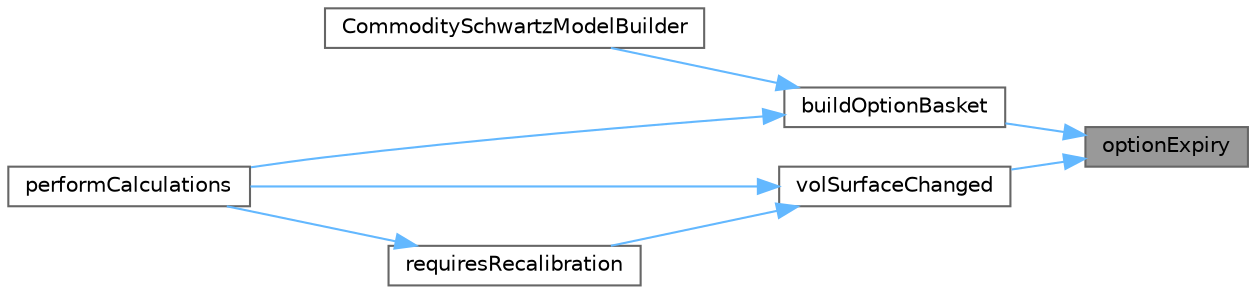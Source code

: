 digraph "optionExpiry"
{
 // INTERACTIVE_SVG=YES
 // LATEX_PDF_SIZE
  bgcolor="transparent";
  edge [fontname=Helvetica,fontsize=10,labelfontname=Helvetica,labelfontsize=10];
  node [fontname=Helvetica,fontsize=10,shape=box,height=0.2,width=0.4];
  rankdir="RL";
  Node1 [label="optionExpiry",height=0.2,width=0.4,color="gray40", fillcolor="grey60", style="filled", fontcolor="black",tooltip=" "];
  Node1 -> Node2 [dir="back",color="steelblue1",style="solid"];
  Node2 [label="buildOptionBasket",height=0.2,width=0.4,color="grey40", fillcolor="white", style="filled",URL="$classore_1_1data_1_1_commodity_schwartz_model_builder.html#ac5aabc5af5182ade6d296b17c67e8456",tooltip=" "];
  Node2 -> Node3 [dir="back",color="steelblue1",style="solid"];
  Node3 [label="CommoditySchwartzModelBuilder",height=0.2,width=0.4,color="grey40", fillcolor="white", style="filled",URL="$classore_1_1data_1_1_commodity_schwartz_model_builder.html#a6781941f90455cd9807e1db4c3b3c982",tooltip="Constructor."];
  Node2 -> Node4 [dir="back",color="steelblue1",style="solid"];
  Node4 [label="performCalculations",height=0.2,width=0.4,color="grey40", fillcolor="white", style="filled",URL="$classore_1_1data_1_1_commodity_schwartz_model_builder.html#a1127cccc9668a02247dc139d27121708",tooltip=" "];
  Node1 -> Node5 [dir="back",color="steelblue1",style="solid"];
  Node5 [label="volSurfaceChanged",height=0.2,width=0.4,color="grey40", fillcolor="white", style="filled",URL="$classore_1_1data_1_1_commodity_schwartz_model_builder.html#a11d6981c9430b09a2c7d82f2c0d7290d",tooltip=" "];
  Node5 -> Node4 [dir="back",color="steelblue1",style="solid"];
  Node5 -> Node6 [dir="back",color="steelblue1",style="solid"];
  Node6 [label="requiresRecalibration",height=0.2,width=0.4,color="grey40", fillcolor="white", style="filled",URL="$classore_1_1data_1_1_commodity_schwartz_model_builder.html#a83cbd1c07f17f2f51faea02f40eeaac9",tooltip=" "];
  Node6 -> Node4 [dir="back",color="steelblue1",style="solid"];
}

